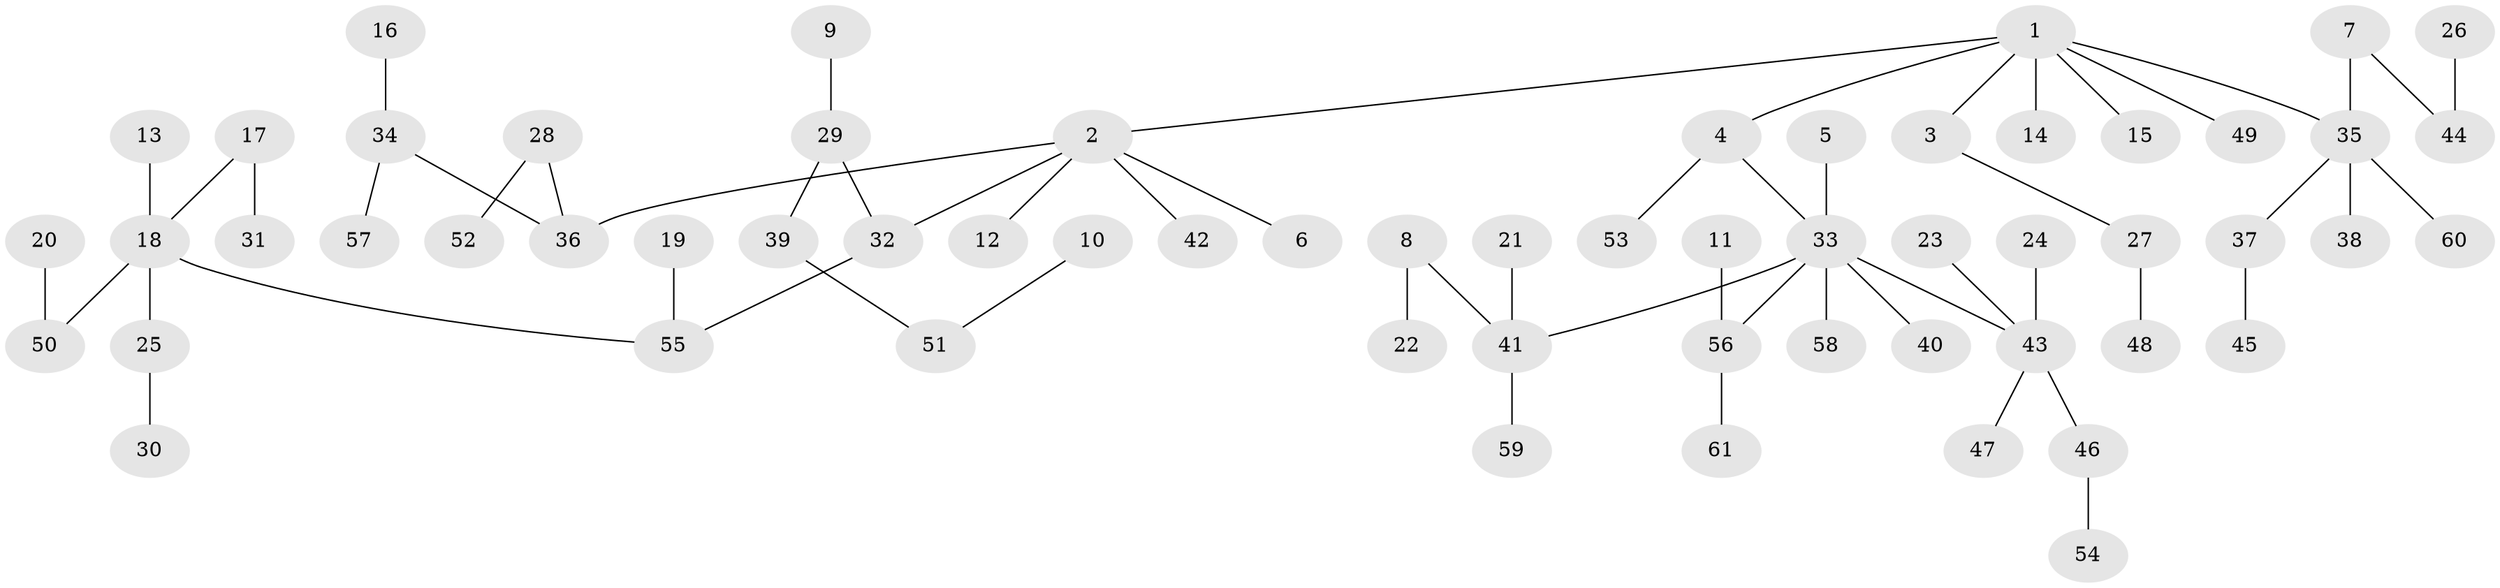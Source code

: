 // original degree distribution, {4: 0.08870967741935484, 5: 0.03225806451612903, 2: 0.28225806451612906, 3: 0.11290322580645161, 6: 0.016129032258064516, 1: 0.46774193548387094}
// Generated by graph-tools (version 1.1) at 2025/50/03/09/25 03:50:24]
// undirected, 61 vertices, 60 edges
graph export_dot {
graph [start="1"]
  node [color=gray90,style=filled];
  1;
  2;
  3;
  4;
  5;
  6;
  7;
  8;
  9;
  10;
  11;
  12;
  13;
  14;
  15;
  16;
  17;
  18;
  19;
  20;
  21;
  22;
  23;
  24;
  25;
  26;
  27;
  28;
  29;
  30;
  31;
  32;
  33;
  34;
  35;
  36;
  37;
  38;
  39;
  40;
  41;
  42;
  43;
  44;
  45;
  46;
  47;
  48;
  49;
  50;
  51;
  52;
  53;
  54;
  55;
  56;
  57;
  58;
  59;
  60;
  61;
  1 -- 2 [weight=1.0];
  1 -- 3 [weight=1.0];
  1 -- 4 [weight=1.0];
  1 -- 14 [weight=1.0];
  1 -- 15 [weight=1.0];
  1 -- 35 [weight=1.0];
  1 -- 49 [weight=1.0];
  2 -- 6 [weight=1.0];
  2 -- 12 [weight=1.0];
  2 -- 32 [weight=1.0];
  2 -- 36 [weight=1.0];
  2 -- 42 [weight=1.0];
  3 -- 27 [weight=1.0];
  4 -- 33 [weight=1.0];
  4 -- 53 [weight=1.0];
  5 -- 33 [weight=1.0];
  7 -- 35 [weight=1.0];
  7 -- 44 [weight=1.0];
  8 -- 22 [weight=1.0];
  8 -- 41 [weight=1.0];
  9 -- 29 [weight=1.0];
  10 -- 51 [weight=1.0];
  11 -- 56 [weight=1.0];
  13 -- 18 [weight=1.0];
  16 -- 34 [weight=1.0];
  17 -- 18 [weight=1.0];
  17 -- 31 [weight=1.0];
  18 -- 25 [weight=1.0];
  18 -- 50 [weight=1.0];
  18 -- 55 [weight=1.0];
  19 -- 55 [weight=1.0];
  20 -- 50 [weight=1.0];
  21 -- 41 [weight=1.0];
  23 -- 43 [weight=1.0];
  24 -- 43 [weight=1.0];
  25 -- 30 [weight=1.0];
  26 -- 44 [weight=1.0];
  27 -- 48 [weight=1.0];
  28 -- 36 [weight=1.0];
  28 -- 52 [weight=1.0];
  29 -- 32 [weight=1.0];
  29 -- 39 [weight=1.0];
  32 -- 55 [weight=1.0];
  33 -- 40 [weight=1.0];
  33 -- 41 [weight=1.0];
  33 -- 43 [weight=1.0];
  33 -- 56 [weight=1.0];
  33 -- 58 [weight=1.0];
  34 -- 36 [weight=1.0];
  34 -- 57 [weight=1.0];
  35 -- 37 [weight=1.0];
  35 -- 38 [weight=1.0];
  35 -- 60 [weight=1.0];
  37 -- 45 [weight=1.0];
  39 -- 51 [weight=1.0];
  41 -- 59 [weight=1.0];
  43 -- 46 [weight=1.0];
  43 -- 47 [weight=1.0];
  46 -- 54 [weight=1.0];
  56 -- 61 [weight=1.0];
}
